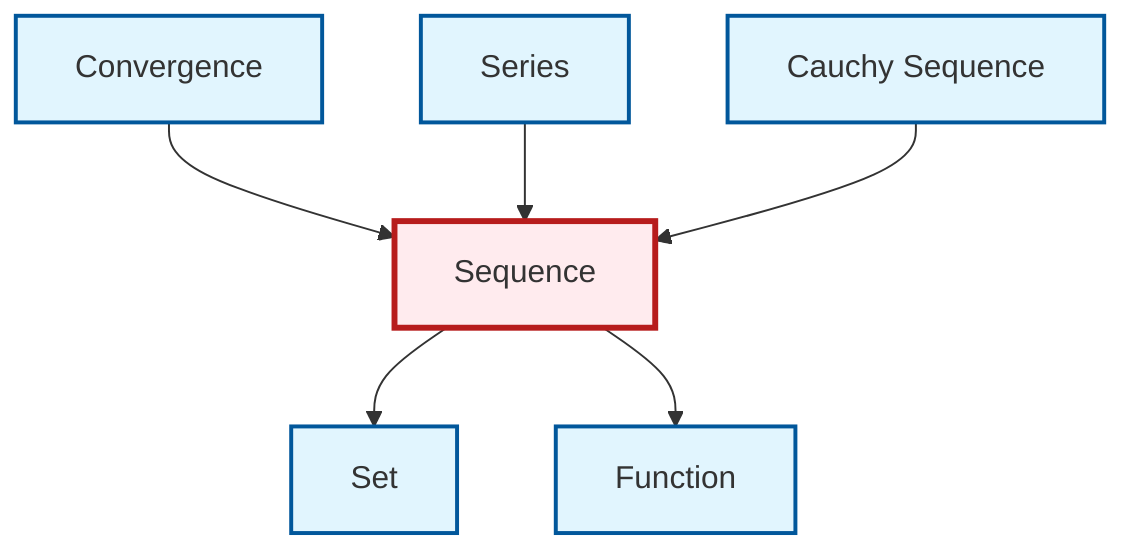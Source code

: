 graph TD
    classDef definition fill:#e1f5fe,stroke:#01579b,stroke-width:2px
    classDef theorem fill:#f3e5f5,stroke:#4a148c,stroke-width:2px
    classDef axiom fill:#fff3e0,stroke:#e65100,stroke-width:2px
    classDef example fill:#e8f5e9,stroke:#1b5e20,stroke-width:2px
    classDef current fill:#ffebee,stroke:#b71c1c,stroke-width:3px
    def-function["Function"]:::definition
    def-convergence["Convergence"]:::definition
    def-sequence["Sequence"]:::definition
    def-series["Series"]:::definition
    def-set["Set"]:::definition
    def-cauchy-sequence["Cauchy Sequence"]:::definition
    def-sequence --> def-set
    def-sequence --> def-function
    def-convergence --> def-sequence
    def-series --> def-sequence
    def-cauchy-sequence --> def-sequence
    class def-sequence current